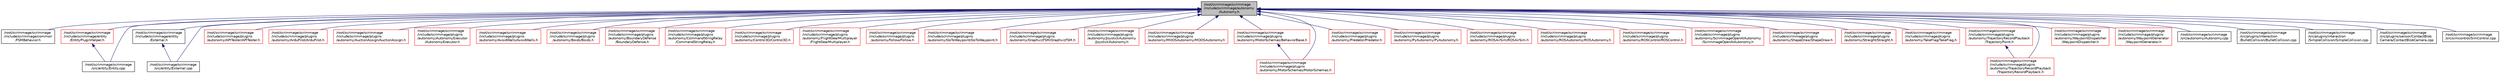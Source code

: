 digraph "/root/scrimmage/scrimmage/include/scrimmage/autonomy/Autonomy.h"
{
 // LATEX_PDF_SIZE
  edge [fontname="Helvetica",fontsize="10",labelfontname="Helvetica",labelfontsize="10"];
  node [fontname="Helvetica",fontsize="10",shape=record];
  Node1 [label="/root/scrimmage/scrimmage\l/include/scrimmage/autonomy\l/Autonomy.h",height=0.2,width=0.4,color="black", fillcolor="grey75", style="filled", fontcolor="black",tooltip="Brief file description."];
  Node1 -> Node2 [dir="back",color="midnightblue",fontsize="10",style="solid",fontname="Helvetica"];
  Node2 [label="/root/scrimmage/scrimmage\l/include/scrimmage/common\l/FSMBehavior.h",height=0.2,width=0.4,color="black", fillcolor="white", style="filled",URL="$FSMBehavior_8h.html",tooltip="Brief file description."];
  Node1 -> Node3 [dir="back",color="midnightblue",fontsize="10",style="solid",fontname="Helvetica"];
  Node3 [label="/root/scrimmage/scrimmage\l/include/scrimmage/entity\l/EntityPluginHelper.h",height=0.2,width=0.4,color="red", fillcolor="white", style="filled",URL="$EntityPluginHelper_8h.html",tooltip="Brief file description."];
  Node3 -> Node4 [dir="back",color="midnightblue",fontsize="10",style="solid",fontname="Helvetica"];
  Node4 [label="/root/scrimmage/scrimmage\l/src/entity/Entity.cpp",height=0.2,width=0.4,color="black", fillcolor="white", style="filled",URL="$Entity_8cpp.html",tooltip="Brief file description."];
  Node1 -> Node6 [dir="back",color="midnightblue",fontsize="10",style="solid",fontname="Helvetica"];
  Node6 [label="/root/scrimmage/scrimmage\l/include/scrimmage/entity\l/External.h",height=0.2,width=0.4,color="black", fillcolor="white", style="filled",URL="$External_8h.html",tooltip="Brief file description."];
  Node6 -> Node7 [dir="back",color="midnightblue",fontsize="10",style="solid",fontname="Helvetica"];
  Node7 [label="/root/scrimmage/scrimmage\l/src/entity/External.cpp",height=0.2,width=0.4,color="black", fillcolor="white", style="filled",URL="$External_8cpp.html",tooltip="Brief file description."];
  Node1 -> Node8 [dir="back",color="midnightblue",fontsize="10",style="solid",fontname="Helvetica"];
  Node8 [label="/root/scrimmage/scrimmage\l/include/scrimmage/plugins\l/autonomy/APITester/APITester.h",height=0.2,width=0.4,color="red", fillcolor="white", style="filled",URL="$APITester_8h.html",tooltip="Brief file description."];
  Node1 -> Node10 [dir="back",color="midnightblue",fontsize="10",style="solid",fontname="Helvetica"];
  Node10 [label="/root/scrimmage/scrimmage\l/include/scrimmage/plugins\l/autonomy/ArduPilot/ArduPilot.h",height=0.2,width=0.4,color="red", fillcolor="white", style="filled",URL="$ArduPilot_8h.html",tooltip="Brief file description."];
  Node1 -> Node12 [dir="back",color="midnightblue",fontsize="10",style="solid",fontname="Helvetica"];
  Node12 [label="/root/scrimmage/scrimmage\l/include/scrimmage/plugins\l/autonomy/AuctionAssign/AuctionAssign.h",height=0.2,width=0.4,color="red", fillcolor="white", style="filled",URL="$AuctionAssign_8h.html",tooltip="Brief file description."];
  Node1 -> Node14 [dir="back",color="midnightblue",fontsize="10",style="solid",fontname="Helvetica"];
  Node14 [label="/root/scrimmage/scrimmage\l/include/scrimmage/plugins\l/autonomy/AutonomyExecutor\l/AutonomyExecutor.h",height=0.2,width=0.4,color="red", fillcolor="white", style="filled",URL="$AutonomyExecutor_8h.html",tooltip="Brief file description."];
  Node1 -> Node16 [dir="back",color="midnightblue",fontsize="10",style="solid",fontname="Helvetica"];
  Node16 [label="/root/scrimmage/scrimmage\l/include/scrimmage/plugins\l/autonomy/AvoidWalls/AvoidWalls.h",height=0.2,width=0.4,color="red", fillcolor="white", style="filled",URL="$AvoidWalls_8h.html",tooltip="Brief file description."];
  Node1 -> Node18 [dir="back",color="midnightblue",fontsize="10",style="solid",fontname="Helvetica"];
  Node18 [label="/root/scrimmage/scrimmage\l/include/scrimmage/plugins\l/autonomy/Boids/Boids.h",height=0.2,width=0.4,color="red", fillcolor="white", style="filled",URL="$Boids_8h.html",tooltip="Brief file description."];
  Node1 -> Node20 [dir="back",color="midnightblue",fontsize="10",style="solid",fontname="Helvetica"];
  Node20 [label="/root/scrimmage/scrimmage\l/include/scrimmage/plugins\l/autonomy/BoundaryDefense\l/BoundaryDefense.h",height=0.2,width=0.4,color="red", fillcolor="white", style="filled",URL="$BoundaryDefense_8h.html",tooltip="Brief file description."];
  Node1 -> Node22 [dir="back",color="midnightblue",fontsize="10",style="solid",fontname="Helvetica"];
  Node22 [label="/root/scrimmage/scrimmage\l/include/scrimmage/plugins\l/autonomy/CommandStringRelay\l/CommandStringRelay.h",height=0.2,width=0.4,color="red", fillcolor="white", style="filled",URL="$CommandStringRelay_8h.html",tooltip="Brief file description."];
  Node1 -> Node24 [dir="back",color="midnightblue",fontsize="10",style="solid",fontname="Helvetica"];
  Node24 [label="/root/scrimmage/scrimmage\l/include/scrimmage/plugins\l/autonomy/Control3D/Control3D.h",height=0.2,width=0.4,color="red", fillcolor="white", style="filled",URL="$Control3D_8h.html",tooltip="Brief file description."];
  Node1 -> Node26 [dir="back",color="midnightblue",fontsize="10",style="solid",fontname="Helvetica"];
  Node26 [label="/root/scrimmage/scrimmage\l/include/scrimmage/plugins\l/autonomy/FlightGearMultiplayer\l/FlightGearMultiplayer.h",height=0.2,width=0.4,color="red", fillcolor="white", style="filled",URL="$FlightGearMultiplayer_8h.html",tooltip="Brief file description."];
  Node1 -> Node28 [dir="back",color="midnightblue",fontsize="10",style="solid",fontname="Helvetica"];
  Node28 [label="/root/scrimmage/scrimmage\l/include/scrimmage/plugins\l/autonomy/follow/Follow.h",height=0.2,width=0.4,color="red", fillcolor="white", style="filled",URL="$Follow_8h.html",tooltip="Brief file description."];
  Node1 -> Node30 [dir="back",color="midnightblue",fontsize="10",style="solid",fontname="Helvetica"];
  Node30 [label="/root/scrimmage/scrimmage\l/include/scrimmage/plugins\l/autonomy/GoToWaypoint/GoToWaypoint.h",height=0.2,width=0.4,color="red", fillcolor="white", style="filled",URL="$GoToWaypoint_8h.html",tooltip="Brief file description."];
  Node1 -> Node32 [dir="back",color="midnightblue",fontsize="10",style="solid",fontname="Helvetica"];
  Node32 [label="/root/scrimmage/scrimmage\l/include/scrimmage/plugins\l/autonomy/GraphvizFSM/GraphvizFSM.h",height=0.2,width=0.4,color="red", fillcolor="white", style="filled",URL="$GraphvizFSM_8h.html",tooltip="Brief file description."];
  Node1 -> Node34 [dir="back",color="midnightblue",fontsize="10",style="solid",fontname="Helvetica"];
  Node34 [label="/root/scrimmage/scrimmage\l/include/scrimmage/plugins\l/autonomy/JoystickAutonomy\l/JoystickAutonomy.h",height=0.2,width=0.4,color="red", fillcolor="white", style="filled",URL="$JoystickAutonomy_8h.html",tooltip="Brief file description."];
  Node1 -> Node36 [dir="back",color="midnightblue",fontsize="10",style="solid",fontname="Helvetica"];
  Node36 [label="/root/scrimmage/scrimmage\l/include/scrimmage/plugins\l/autonomy/MOOSAutonomy/MOOSAutonomy.h",height=0.2,width=0.4,color="red", fillcolor="white", style="filled",URL="$MOOSAutonomy_8h.html",tooltip="Brief file description."];
  Node1 -> Node38 [dir="back",color="midnightblue",fontsize="10",style="solid",fontname="Helvetica"];
  Node38 [label="/root/scrimmage/scrimmage\l/include/scrimmage/plugins\l/autonomy/MotorSchemas/BehaviorBase.h",height=0.2,width=0.4,color="red", fillcolor="white", style="filled",URL="$BehaviorBase_8h.html",tooltip="Brief file description."];
  Node38 -> Node41 [dir="back",color="midnightblue",fontsize="10",style="solid",fontname="Helvetica"];
  Node41 [label="/root/scrimmage/scrimmage\l/include/scrimmage/plugins\l/autonomy/MotorSchemas/MotorSchemas.h",height=0.2,width=0.4,color="red", fillcolor="white", style="filled",URL="$MotorSchemas_8h.html",tooltip="Brief file description."];
  Node1 -> Node41 [dir="back",color="midnightblue",fontsize="10",style="solid",fontname="Helvetica"];
  Node1 -> Node47 [dir="back",color="midnightblue",fontsize="10",style="solid",fontname="Helvetica"];
  Node47 [label="/root/scrimmage/scrimmage\l/include/scrimmage/plugins\l/autonomy/Predator/Predator.h",height=0.2,width=0.4,color="red", fillcolor="white", style="filled",URL="$Predator_8h.html",tooltip="Brief file description."];
  Node1 -> Node49 [dir="back",color="midnightblue",fontsize="10",style="solid",fontname="Helvetica"];
  Node49 [label="/root/scrimmage/scrimmage\l/include/scrimmage/plugins\l/autonomy/PyAutonomy/PyAutonomy.h",height=0.2,width=0.4,color="red", fillcolor="white", style="filled",URL="$PyAutonomy_8h.html",tooltip="Brief file description."];
  Node1 -> Node51 [dir="back",color="midnightblue",fontsize="10",style="solid",fontname="Helvetica"];
  Node51 [label="/root/scrimmage/scrimmage\l/include/scrimmage/plugins\l/autonomy/ROSAirSim/ROSAirSim.h",height=0.2,width=0.4,color="red", fillcolor="white", style="filled",URL="$ROSAirSim_8h.html",tooltip="Receives AirSim data as SCRIMMAGE messages and publishes them as ROS messages."];
  Node1 -> Node53 [dir="back",color="midnightblue",fontsize="10",style="solid",fontname="Helvetica"];
  Node53 [label="/root/scrimmage/scrimmage\l/include/scrimmage/plugins\l/autonomy/ROSAutonomy/ROSAutonomy.h",height=0.2,width=0.4,color="red", fillcolor="white", style="filled",URL="$ROSAutonomy_8h.html",tooltip="Brief file description."];
  Node1 -> Node55 [dir="back",color="midnightblue",fontsize="10",style="solid",fontname="Helvetica"];
  Node55 [label="/root/scrimmage/scrimmage\l/include/scrimmage/plugins\l/autonomy/ROSControl/ROSControl.h",height=0.2,width=0.4,color="red", fillcolor="white", style="filled",URL="$ROSControl_8h.html",tooltip="Brief file description."];
  Node1 -> Node57 [dir="back",color="midnightblue",fontsize="10",style="solid",fontname="Helvetica"];
  Node57 [label="/root/scrimmage/scrimmage\l/include/scrimmage/plugins\l/autonomy/ScrimmageOpenAIAutonomy\l/ScrimmageOpenAIAutonomy.h",height=0.2,width=0.4,color="red", fillcolor="white", style="filled",URL="$ScrimmageOpenAIAutonomy_8h.html",tooltip="Brief file description."];
  Node1 -> Node72 [dir="back",color="midnightblue",fontsize="10",style="solid",fontname="Helvetica"];
  Node72 [label="/root/scrimmage/scrimmage\l/include/scrimmage/plugins\l/autonomy/ShapeDraw/ShapeDraw.h",height=0.2,width=0.4,color="red", fillcolor="white", style="filled",URL="$ShapeDraw_8h.html",tooltip="Brief file description."];
  Node1 -> Node74 [dir="back",color="midnightblue",fontsize="10",style="solid",fontname="Helvetica"];
  Node74 [label="/root/scrimmage/scrimmage\l/include/scrimmage/plugins\l/autonomy/Straight/Straight.h",height=0.2,width=0.4,color="red", fillcolor="white", style="filled",URL="$Straight_8h.html",tooltip="Brief file description."];
  Node1 -> Node76 [dir="back",color="midnightblue",fontsize="10",style="solid",fontname="Helvetica"];
  Node76 [label="/root/scrimmage/scrimmage\l/include/scrimmage/plugins\l/autonomy/TakeFlag/TakeFlag.h",height=0.2,width=0.4,color="red", fillcolor="white", style="filled",URL="$TakeFlag_8h.html",tooltip="Brief file description."];
  Node1 -> Node78 [dir="back",color="midnightblue",fontsize="10",style="solid",fontname="Helvetica"];
  Node78 [label="/root/scrimmage/scrimmage\l/include/scrimmage/plugins\l/autonomy/TrajectoryRecordPlayback\l/TrajectoryPoint.h",height=0.2,width=0.4,color="red", fillcolor="white", style="filled",URL="$TrajectoryPoint_8h.html",tooltip="Brief file description."];
  Node78 -> Node79 [dir="back",color="midnightblue",fontsize="10",style="solid",fontname="Helvetica"];
  Node79 [label="/root/scrimmage/scrimmage\l/include/scrimmage/plugins\l/autonomy/TrajectoryRecordPlayback\l/TrajectoryRecordPlayback.h",height=0.2,width=0.4,color="red", fillcolor="white", style="filled",URL="$TrajectoryRecordPlayback_8h.html",tooltip="Brief file description."];
  Node1 -> Node79 [dir="back",color="midnightblue",fontsize="10",style="solid",fontname="Helvetica"];
  Node1 -> Node81 [dir="back",color="midnightblue",fontsize="10",style="solid",fontname="Helvetica"];
  Node81 [label="/root/scrimmage/scrimmage\l/include/scrimmage/plugins\l/autonomy/WaypointDispatcher\l/WaypointDispatcher.h",height=0.2,width=0.4,color="red", fillcolor="white", style="filled",URL="$WaypointDispatcher_8h.html",tooltip="Brief file description."];
  Node1 -> Node83 [dir="back",color="midnightblue",fontsize="10",style="solid",fontname="Helvetica"];
  Node83 [label="/root/scrimmage/scrimmage\l/include/scrimmage/plugins\l/autonomy/WaypointGenerator\l/WaypointGenerator.h",height=0.2,width=0.4,color="red", fillcolor="white", style="filled",URL="$WaypointGenerator_8h.html",tooltip="Brief file description."];
  Node1 -> Node85 [dir="back",color="midnightblue",fontsize="10",style="solid",fontname="Helvetica"];
  Node85 [label="/root/scrimmage/scrimmage\l/src/autonomy/Autonomy.cpp",height=0.2,width=0.4,color="black", fillcolor="white", style="filled",URL="$Autonomy_8cpp.html",tooltip="Brief file description."];
  Node1 -> Node4 [dir="back",color="midnightblue",fontsize="10",style="solid",fontname="Helvetica"];
  Node1 -> Node7 [dir="back",color="midnightblue",fontsize="10",style="solid",fontname="Helvetica"];
  Node1 -> Node86 [dir="back",color="midnightblue",fontsize="10",style="solid",fontname="Helvetica"];
  Node86 [label="/root/scrimmage/scrimmage\l/src/plugins/interaction\l/BulletCollision/BulletCollision.cpp",height=0.2,width=0.4,color="black", fillcolor="white", style="filled",URL="$BulletCollision_8cpp.html",tooltip="Brief file description."];
  Node1 -> Node87 [dir="back",color="midnightblue",fontsize="10",style="solid",fontname="Helvetica"];
  Node87 [label="/root/scrimmage/scrimmage\l/src/plugins/interaction\l/SimpleCollision/SimpleCollision.cpp",height=0.2,width=0.4,color="black", fillcolor="white", style="filled",URL="$SimpleCollision_8cpp.html",tooltip="Brief file description."];
  Node1 -> Node88 [dir="back",color="midnightblue",fontsize="10",style="solid",fontname="Helvetica"];
  Node88 [label="/root/scrimmage/scrimmage\l/src/plugins/sensor/ContactBlob\lCamera/ContactBlobCamera.cpp",height=0.2,width=0.4,color="black", fillcolor="white", style="filled",URL="$ContactBlobCamera_8cpp.html",tooltip="Brief file description."];
  Node1 -> Node89 [dir="back",color="midnightblue",fontsize="10",style="solid",fontname="Helvetica"];
  Node89 [label="/root/scrimmage/scrimmage\l/src/simcontrol/SimControl.cpp",height=0.2,width=0.4,color="black", fillcolor="white", style="filled",URL="$SimControl_8cpp.html",tooltip="Brief file description."];
}
